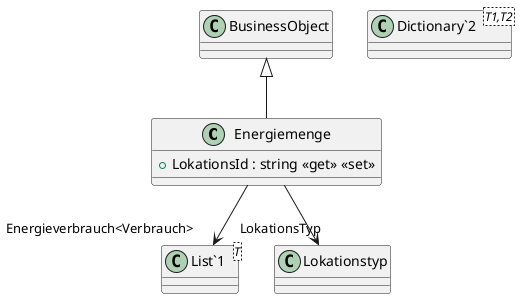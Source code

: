 @startuml
class Energiemenge {
    + LokationsId : string <<get>> <<set>>
}
class "List`1"<T> {
}
class "Dictionary`2"<T1,T2> {
}
BusinessObject <|-- Energiemenge
Energiemenge --> "LokationsTyp" Lokationstyp
Energiemenge --> "Energieverbrauch<Verbrauch>" "List`1"
@enduml
